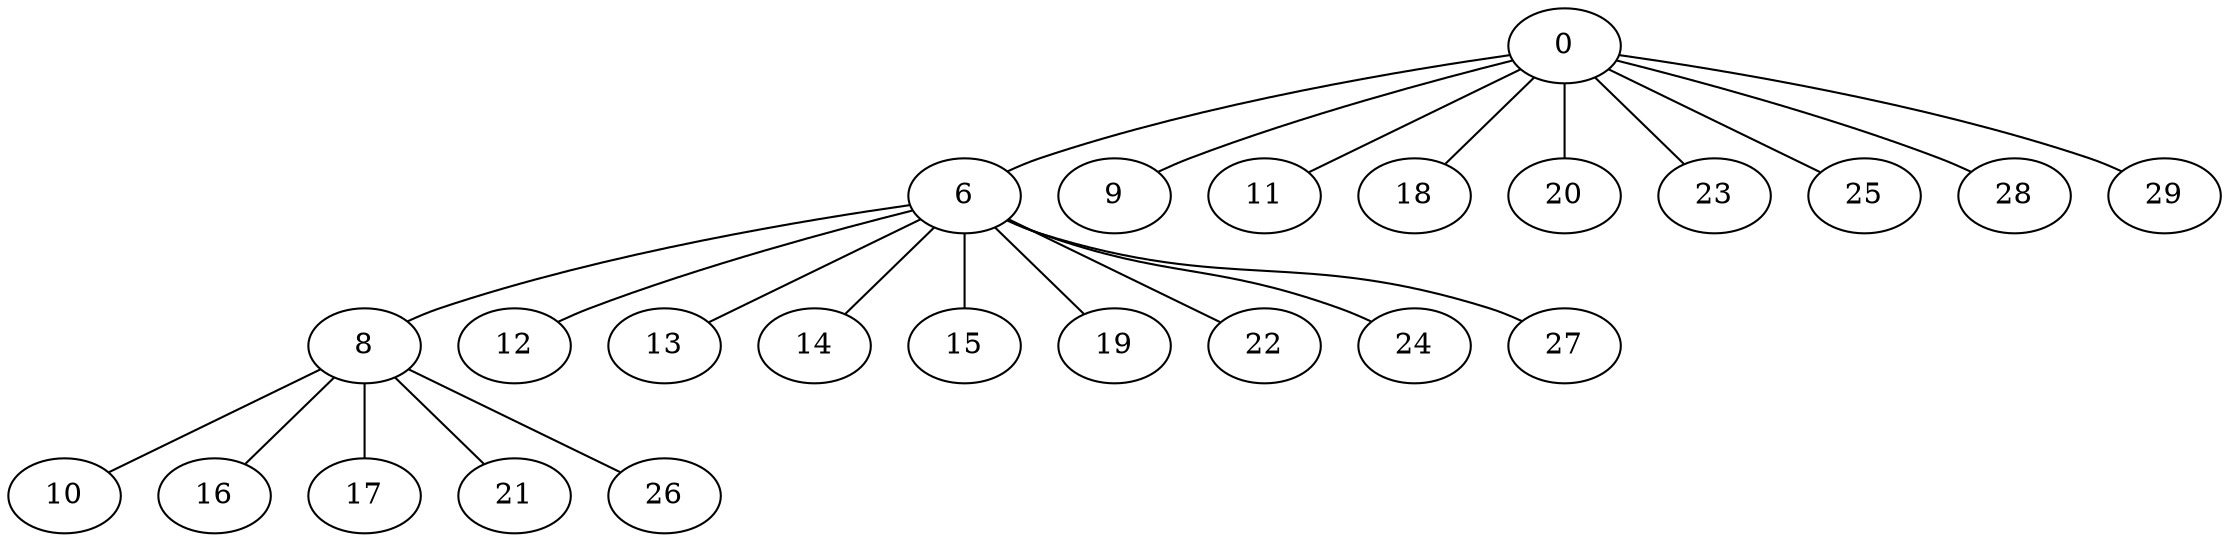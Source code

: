 graph {
    0 -- 6;
    0 -- 9;
    0 -- 11;
    0 -- 18;
    0 -- 20;
    0 -- 23;
    0 -- 25;
    0 -- 28;
    0 -- 29;
    6 -- 8;
    6 -- 12;
    6 -- 13;
    6 -- 14;
    6 -- 15;
    6 -- 19;
    6 -- 22;
    6 -- 24;
    6 -- 27;
    8 -- 10;
    8 -- 16;
    8 -- 17;
    8 -- 21;
    8 -- 26;
}